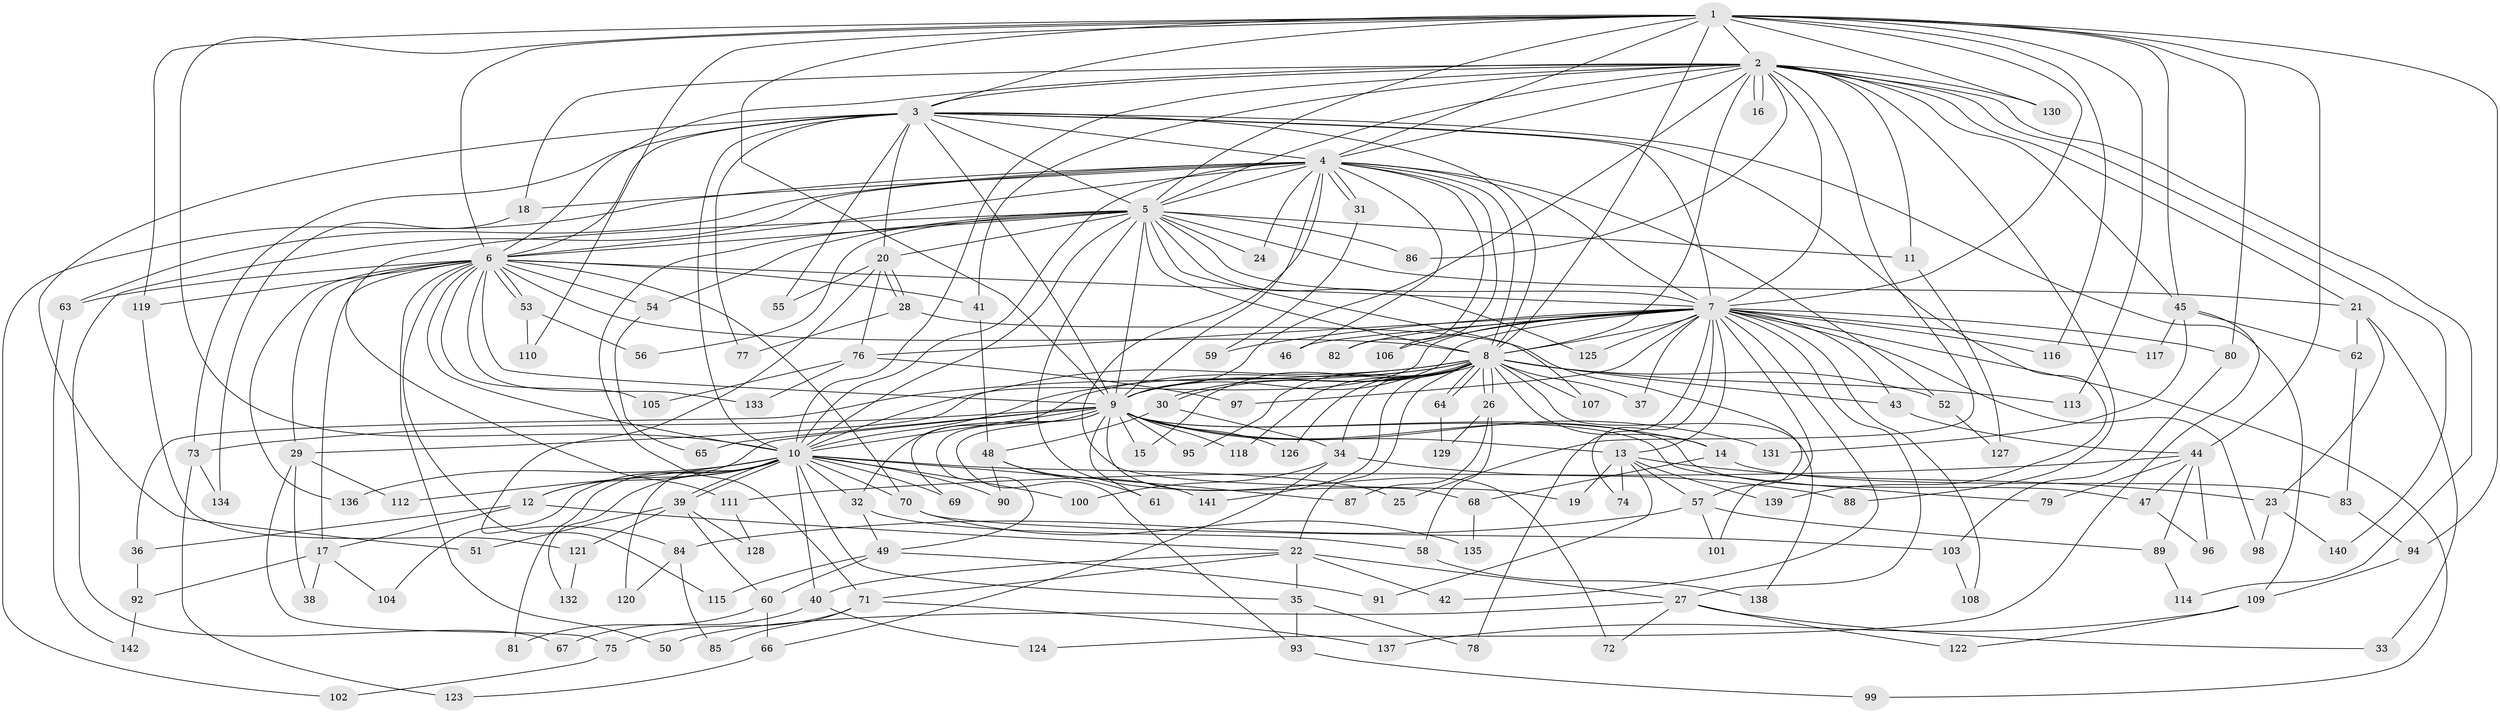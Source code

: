 // coarse degree distribution, {17: 0.009009009009009009, 29: 0.018018018018018018, 19: 0.009009009009009009, 20: 0.009009009009009009, 27: 0.009009009009009009, 31: 0.009009009009009009, 26: 0.009009009009009009, 11: 0.009009009009009009, 4: 0.09009009009009009, 2: 0.5315315315315315, 5: 0.05405405405405406, 7: 0.036036036036036036, 6: 0.02702702702702703, 3: 0.17117117117117117, 8: 0.009009009009009009}
// Generated by graph-tools (version 1.1) at 2025/51/02/27/25 19:51:47]
// undirected, 142 vertices, 309 edges
graph export_dot {
graph [start="1"]
  node [color=gray90,style=filled];
  1;
  2;
  3;
  4;
  5;
  6;
  7;
  8;
  9;
  10;
  11;
  12;
  13;
  14;
  15;
  16;
  17;
  18;
  19;
  20;
  21;
  22;
  23;
  24;
  25;
  26;
  27;
  28;
  29;
  30;
  31;
  32;
  33;
  34;
  35;
  36;
  37;
  38;
  39;
  40;
  41;
  42;
  43;
  44;
  45;
  46;
  47;
  48;
  49;
  50;
  51;
  52;
  53;
  54;
  55;
  56;
  57;
  58;
  59;
  60;
  61;
  62;
  63;
  64;
  65;
  66;
  67;
  68;
  69;
  70;
  71;
  72;
  73;
  74;
  75;
  76;
  77;
  78;
  79;
  80;
  81;
  82;
  83;
  84;
  85;
  86;
  87;
  88;
  89;
  90;
  91;
  92;
  93;
  94;
  95;
  96;
  97;
  98;
  99;
  100;
  101;
  102;
  103;
  104;
  105;
  106;
  107;
  108;
  109;
  110;
  111;
  112;
  113;
  114;
  115;
  116;
  117;
  118;
  119;
  120;
  121;
  122;
  123;
  124;
  125;
  126;
  127;
  128;
  129;
  130;
  131;
  132;
  133;
  134;
  135;
  136;
  137;
  138;
  139;
  140;
  141;
  142;
  1 -- 2;
  1 -- 3;
  1 -- 4;
  1 -- 5;
  1 -- 6;
  1 -- 7;
  1 -- 8;
  1 -- 9;
  1 -- 10;
  1 -- 44;
  1 -- 45;
  1 -- 80;
  1 -- 94;
  1 -- 110;
  1 -- 113;
  1 -- 116;
  1 -- 119;
  1 -- 130;
  2 -- 3;
  2 -- 4;
  2 -- 5;
  2 -- 6;
  2 -- 7;
  2 -- 8;
  2 -- 9;
  2 -- 10;
  2 -- 11;
  2 -- 16;
  2 -- 16;
  2 -- 18;
  2 -- 21;
  2 -- 25;
  2 -- 41;
  2 -- 45;
  2 -- 86;
  2 -- 88;
  2 -- 114;
  2 -- 130;
  2 -- 140;
  3 -- 4;
  3 -- 5;
  3 -- 6;
  3 -- 7;
  3 -- 8;
  3 -- 9;
  3 -- 10;
  3 -- 20;
  3 -- 51;
  3 -- 55;
  3 -- 73;
  3 -- 77;
  3 -- 109;
  3 -- 139;
  4 -- 5;
  4 -- 6;
  4 -- 7;
  4 -- 8;
  4 -- 9;
  4 -- 10;
  4 -- 18;
  4 -- 19;
  4 -- 24;
  4 -- 31;
  4 -- 31;
  4 -- 46;
  4 -- 52;
  4 -- 63;
  4 -- 67;
  4 -- 82;
  4 -- 102;
  4 -- 106;
  5 -- 6;
  5 -- 7;
  5 -- 8;
  5 -- 9;
  5 -- 10;
  5 -- 11;
  5 -- 20;
  5 -- 21;
  5 -- 24;
  5 -- 54;
  5 -- 56;
  5 -- 68;
  5 -- 71;
  5 -- 86;
  5 -- 107;
  5 -- 111;
  5 -- 125;
  6 -- 7;
  6 -- 8;
  6 -- 9;
  6 -- 10;
  6 -- 17;
  6 -- 29;
  6 -- 41;
  6 -- 50;
  6 -- 53;
  6 -- 53;
  6 -- 54;
  6 -- 63;
  6 -- 70;
  6 -- 105;
  6 -- 115;
  6 -- 119;
  6 -- 133;
  6 -- 136;
  7 -- 8;
  7 -- 9;
  7 -- 10;
  7 -- 13;
  7 -- 27;
  7 -- 37;
  7 -- 42;
  7 -- 43;
  7 -- 46;
  7 -- 59;
  7 -- 74;
  7 -- 76;
  7 -- 78;
  7 -- 80;
  7 -- 82;
  7 -- 97;
  7 -- 98;
  7 -- 99;
  7 -- 101;
  7 -- 106;
  7 -- 108;
  7 -- 116;
  7 -- 117;
  7 -- 125;
  8 -- 9;
  8 -- 10;
  8 -- 14;
  8 -- 15;
  8 -- 22;
  8 -- 26;
  8 -- 26;
  8 -- 29;
  8 -- 30;
  8 -- 30;
  8 -- 32;
  8 -- 34;
  8 -- 36;
  8 -- 37;
  8 -- 43;
  8 -- 52;
  8 -- 64;
  8 -- 64;
  8 -- 95;
  8 -- 107;
  8 -- 113;
  8 -- 118;
  8 -- 126;
  8 -- 138;
  8 -- 141;
  9 -- 10;
  9 -- 12;
  9 -- 13;
  9 -- 14;
  9 -- 15;
  9 -- 47;
  9 -- 49;
  9 -- 61;
  9 -- 65;
  9 -- 69;
  9 -- 72;
  9 -- 73;
  9 -- 79;
  9 -- 93;
  9 -- 95;
  9 -- 118;
  9 -- 126;
  9 -- 131;
  10 -- 12;
  10 -- 25;
  10 -- 32;
  10 -- 35;
  10 -- 39;
  10 -- 39;
  10 -- 40;
  10 -- 69;
  10 -- 70;
  10 -- 81;
  10 -- 87;
  10 -- 90;
  10 -- 100;
  10 -- 104;
  10 -- 112;
  10 -- 120;
  10 -- 132;
  10 -- 136;
  11 -- 127;
  12 -- 17;
  12 -- 22;
  12 -- 36;
  13 -- 19;
  13 -- 23;
  13 -- 57;
  13 -- 74;
  13 -- 91;
  13 -- 139;
  14 -- 68;
  14 -- 83;
  17 -- 38;
  17 -- 92;
  17 -- 104;
  18 -- 134;
  20 -- 28;
  20 -- 28;
  20 -- 55;
  20 -- 76;
  20 -- 84;
  21 -- 23;
  21 -- 33;
  21 -- 62;
  22 -- 27;
  22 -- 35;
  22 -- 40;
  22 -- 42;
  22 -- 71;
  23 -- 98;
  23 -- 140;
  26 -- 58;
  26 -- 87;
  26 -- 129;
  27 -- 33;
  27 -- 50;
  27 -- 72;
  27 -- 122;
  28 -- 57;
  28 -- 77;
  29 -- 38;
  29 -- 75;
  29 -- 112;
  30 -- 34;
  30 -- 48;
  31 -- 59;
  32 -- 49;
  32 -- 58;
  34 -- 66;
  34 -- 88;
  34 -- 100;
  35 -- 78;
  35 -- 93;
  36 -- 92;
  39 -- 51;
  39 -- 60;
  39 -- 121;
  39 -- 128;
  40 -- 67;
  40 -- 124;
  41 -- 48;
  43 -- 44;
  44 -- 47;
  44 -- 79;
  44 -- 89;
  44 -- 96;
  44 -- 111;
  45 -- 62;
  45 -- 117;
  45 -- 124;
  45 -- 131;
  47 -- 96;
  48 -- 61;
  48 -- 90;
  48 -- 141;
  49 -- 60;
  49 -- 91;
  49 -- 115;
  52 -- 127;
  53 -- 56;
  53 -- 110;
  54 -- 65;
  57 -- 84;
  57 -- 89;
  57 -- 101;
  58 -- 138;
  60 -- 66;
  60 -- 81;
  62 -- 83;
  63 -- 142;
  64 -- 129;
  66 -- 123;
  68 -- 135;
  70 -- 103;
  70 -- 135;
  71 -- 75;
  71 -- 85;
  71 -- 137;
  73 -- 123;
  73 -- 134;
  75 -- 102;
  76 -- 97;
  76 -- 105;
  76 -- 133;
  80 -- 103;
  83 -- 94;
  84 -- 85;
  84 -- 120;
  89 -- 114;
  92 -- 142;
  93 -- 99;
  94 -- 109;
  103 -- 108;
  109 -- 122;
  109 -- 137;
  111 -- 128;
  119 -- 121;
  121 -- 132;
}
